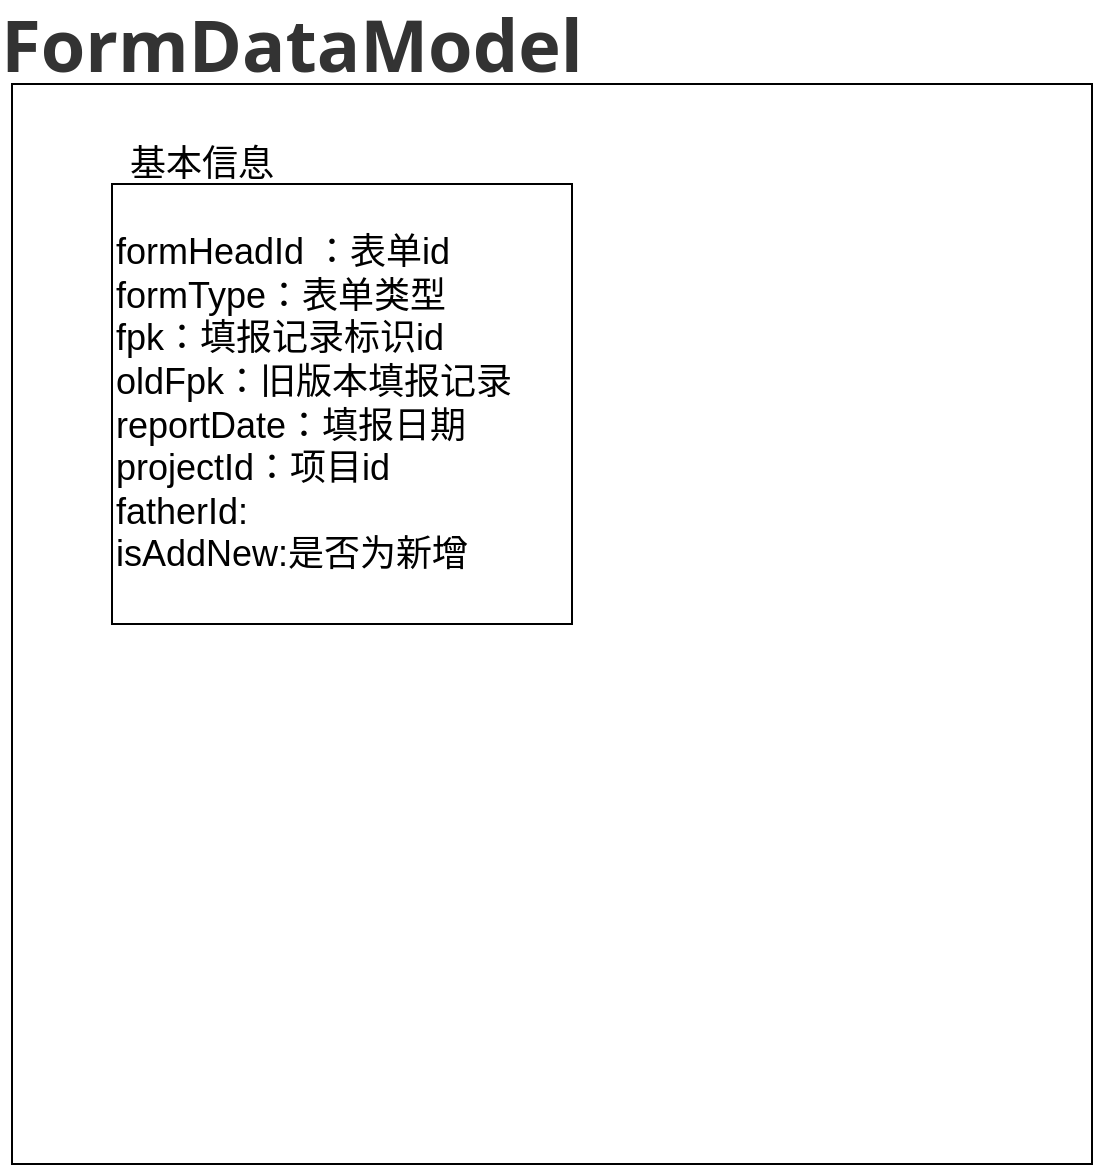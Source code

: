 <mxfile version="14.6.11" type="github">
  <diagram id="YVq8G2zEhALz1skkkOcV" name="Page-1">
    <mxGraphModel dx="1239" dy="734" grid="1" gridSize="10" guides="1" tooltips="1" connect="1" arrows="1" fold="1" page="1" pageScale="1" pageWidth="827" pageHeight="1169" math="0" shadow="0">
      <root>
        <mxCell id="0" />
        <mxCell id="1" parent="0" />
        <mxCell id="dy7geY0GSoQuJ75s5uh7-1" value="" style="whiteSpace=wrap;html=1;aspect=fixed;" vertex="1" parent="1">
          <mxGeometry x="150" y="110" width="540" height="540" as="geometry" />
        </mxCell>
        <mxCell id="dy7geY0GSoQuJ75s5uh7-2" value="&lt;span style=&quot;box-sizing: border-box ; color: rgb(51 , 51 , 51) ; font-family: &amp;#34;open sans&amp;#34; , &amp;#34;clear sans&amp;#34; , &amp;#34;helvetica neue&amp;#34; , &amp;#34;helvetica&amp;#34; , &amp;#34;arial&amp;#34; , sans-serif ; background-color: rgb(255 , 255 , 255)&quot;&gt;&lt;span class=&quot;md-plain&quot; style=&quot;box-sizing: border-box&quot;&gt;&lt;font style=&quot;font-size: 36px&quot;&gt;&lt;b&gt;FormDataModel&lt;/b&gt;&lt;/font&gt;&lt;/span&gt;&lt;/span&gt;" style="text;html=1;strokeColor=none;fillColor=none;align=center;verticalAlign=middle;whiteSpace=wrap;rounded=0;" vertex="1" parent="1">
          <mxGeometry x="170" y="80" width="240" height="20" as="geometry" />
        </mxCell>
        <mxCell id="dy7geY0GSoQuJ75s5uh7-3" value="&lt;font style=&quot;font-size: 18px&quot;&gt;formHeadId ：表单id&lt;br&gt;formType：表单类型&lt;br&gt;fpk：填报记录标识id&lt;br&gt;oldFpk：旧版本填报记录&lt;br&gt;reportDate：填报日期&lt;br&gt;projectId：项目id&lt;br&gt;fatherId:&lt;br&gt;isAddNew:是否为新增&lt;/font&gt;" style="rounded=0;whiteSpace=wrap;html=1;align=left;" vertex="1" parent="1">
          <mxGeometry x="200" y="160" width="230" height="220" as="geometry" />
        </mxCell>
        <mxCell id="dy7geY0GSoQuJ75s5uh7-4" value="&lt;font style=&quot;font-size: 18px&quot;&gt;基本信息&lt;/font&gt;" style="text;html=1;strokeColor=none;fillColor=none;align=center;verticalAlign=middle;whiteSpace=wrap;rounded=0;" vertex="1" parent="1">
          <mxGeometry x="200" y="140" width="90" height="20" as="geometry" />
        </mxCell>
      </root>
    </mxGraphModel>
  </diagram>
</mxfile>
